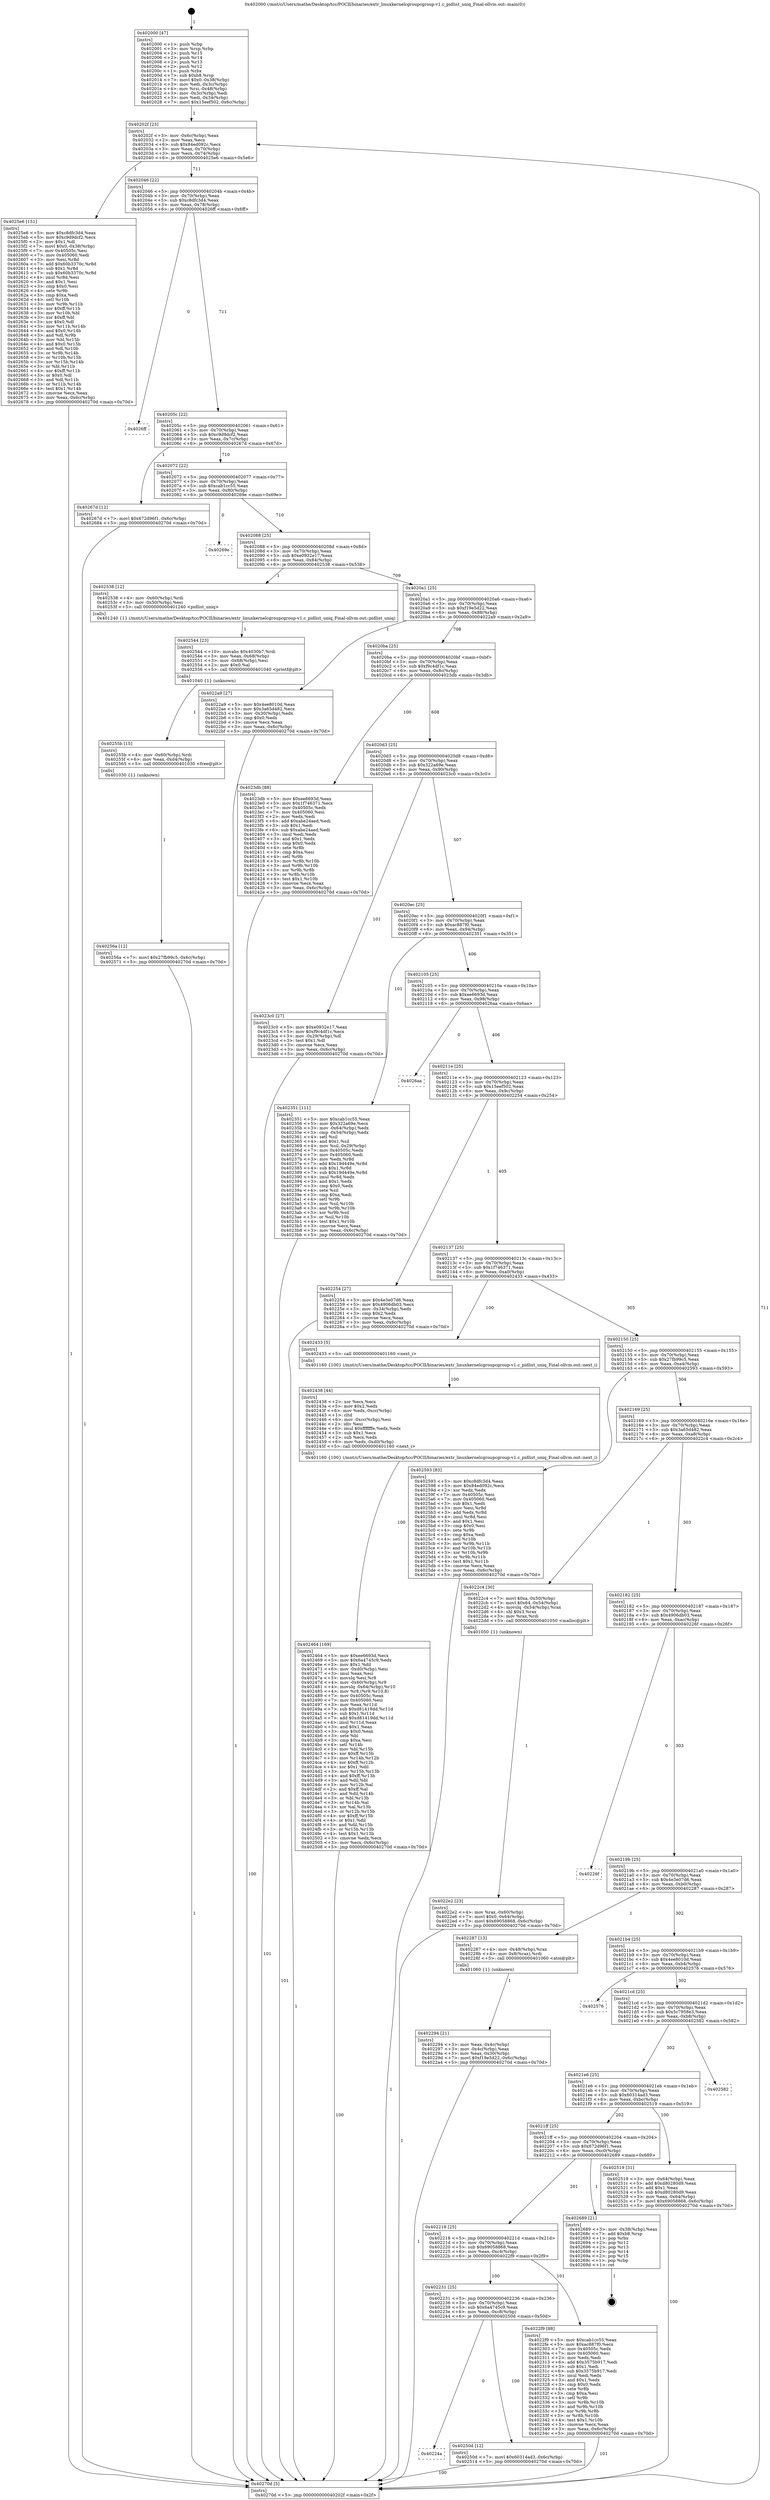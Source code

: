 digraph "0x402000" {
  label = "0x402000 (/mnt/c/Users/mathe/Desktop/tcc/POCII/binaries/extr_linuxkernelcgroupcgroup-v1.c_pidlist_uniq_Final-ollvm.out::main(0))"
  labelloc = "t"
  node[shape=record]

  Entry [label="",width=0.3,height=0.3,shape=circle,fillcolor=black,style=filled]
  "0x40202f" [label="{
     0x40202f [23]\l
     | [instrs]\l
     &nbsp;&nbsp;0x40202f \<+3\>: mov -0x6c(%rbp),%eax\l
     &nbsp;&nbsp;0x402032 \<+2\>: mov %eax,%ecx\l
     &nbsp;&nbsp;0x402034 \<+6\>: sub $0x84ed092c,%ecx\l
     &nbsp;&nbsp;0x40203a \<+3\>: mov %eax,-0x70(%rbp)\l
     &nbsp;&nbsp;0x40203d \<+3\>: mov %ecx,-0x74(%rbp)\l
     &nbsp;&nbsp;0x402040 \<+6\>: je 00000000004025e6 \<main+0x5e6\>\l
  }"]
  "0x4025e6" [label="{
     0x4025e6 [151]\l
     | [instrs]\l
     &nbsp;&nbsp;0x4025e6 \<+5\>: mov $0xc8dfc3d4,%eax\l
     &nbsp;&nbsp;0x4025eb \<+5\>: mov $0xc9d9dcf2,%ecx\l
     &nbsp;&nbsp;0x4025f0 \<+2\>: mov $0x1,%dl\l
     &nbsp;&nbsp;0x4025f2 \<+7\>: movl $0x0,-0x38(%rbp)\l
     &nbsp;&nbsp;0x4025f9 \<+7\>: mov 0x40505c,%esi\l
     &nbsp;&nbsp;0x402600 \<+7\>: mov 0x405060,%edi\l
     &nbsp;&nbsp;0x402607 \<+3\>: mov %esi,%r8d\l
     &nbsp;&nbsp;0x40260a \<+7\>: add $0x60b3370c,%r8d\l
     &nbsp;&nbsp;0x402611 \<+4\>: sub $0x1,%r8d\l
     &nbsp;&nbsp;0x402615 \<+7\>: sub $0x60b3370c,%r8d\l
     &nbsp;&nbsp;0x40261c \<+4\>: imul %r8d,%esi\l
     &nbsp;&nbsp;0x402620 \<+3\>: and $0x1,%esi\l
     &nbsp;&nbsp;0x402623 \<+3\>: cmp $0x0,%esi\l
     &nbsp;&nbsp;0x402626 \<+4\>: sete %r9b\l
     &nbsp;&nbsp;0x40262a \<+3\>: cmp $0xa,%edi\l
     &nbsp;&nbsp;0x40262d \<+4\>: setl %r10b\l
     &nbsp;&nbsp;0x402631 \<+3\>: mov %r9b,%r11b\l
     &nbsp;&nbsp;0x402634 \<+4\>: xor $0xff,%r11b\l
     &nbsp;&nbsp;0x402638 \<+3\>: mov %r10b,%bl\l
     &nbsp;&nbsp;0x40263b \<+3\>: xor $0xff,%bl\l
     &nbsp;&nbsp;0x40263e \<+3\>: xor $0x0,%dl\l
     &nbsp;&nbsp;0x402641 \<+3\>: mov %r11b,%r14b\l
     &nbsp;&nbsp;0x402644 \<+4\>: and $0x0,%r14b\l
     &nbsp;&nbsp;0x402648 \<+3\>: and %dl,%r9b\l
     &nbsp;&nbsp;0x40264b \<+3\>: mov %bl,%r15b\l
     &nbsp;&nbsp;0x40264e \<+4\>: and $0x0,%r15b\l
     &nbsp;&nbsp;0x402652 \<+3\>: and %dl,%r10b\l
     &nbsp;&nbsp;0x402655 \<+3\>: or %r9b,%r14b\l
     &nbsp;&nbsp;0x402658 \<+3\>: or %r10b,%r15b\l
     &nbsp;&nbsp;0x40265b \<+3\>: xor %r15b,%r14b\l
     &nbsp;&nbsp;0x40265e \<+3\>: or %bl,%r11b\l
     &nbsp;&nbsp;0x402661 \<+4\>: xor $0xff,%r11b\l
     &nbsp;&nbsp;0x402665 \<+3\>: or $0x0,%dl\l
     &nbsp;&nbsp;0x402668 \<+3\>: and %dl,%r11b\l
     &nbsp;&nbsp;0x40266b \<+3\>: or %r11b,%r14b\l
     &nbsp;&nbsp;0x40266e \<+4\>: test $0x1,%r14b\l
     &nbsp;&nbsp;0x402672 \<+3\>: cmovne %ecx,%eax\l
     &nbsp;&nbsp;0x402675 \<+3\>: mov %eax,-0x6c(%rbp)\l
     &nbsp;&nbsp;0x402678 \<+5\>: jmp 000000000040270d \<main+0x70d\>\l
  }"]
  "0x402046" [label="{
     0x402046 [22]\l
     | [instrs]\l
     &nbsp;&nbsp;0x402046 \<+5\>: jmp 000000000040204b \<main+0x4b\>\l
     &nbsp;&nbsp;0x40204b \<+3\>: mov -0x70(%rbp),%eax\l
     &nbsp;&nbsp;0x40204e \<+5\>: sub $0xc8dfc3d4,%eax\l
     &nbsp;&nbsp;0x402053 \<+3\>: mov %eax,-0x78(%rbp)\l
     &nbsp;&nbsp;0x402056 \<+6\>: je 00000000004026ff \<main+0x6ff\>\l
  }"]
  Exit [label="",width=0.3,height=0.3,shape=circle,fillcolor=black,style=filled,peripheries=2]
  "0x4026ff" [label="{
     0x4026ff\l
  }", style=dashed]
  "0x40205c" [label="{
     0x40205c [22]\l
     | [instrs]\l
     &nbsp;&nbsp;0x40205c \<+5\>: jmp 0000000000402061 \<main+0x61\>\l
     &nbsp;&nbsp;0x402061 \<+3\>: mov -0x70(%rbp),%eax\l
     &nbsp;&nbsp;0x402064 \<+5\>: sub $0xc9d9dcf2,%eax\l
     &nbsp;&nbsp;0x402069 \<+3\>: mov %eax,-0x7c(%rbp)\l
     &nbsp;&nbsp;0x40206c \<+6\>: je 000000000040267d \<main+0x67d\>\l
  }"]
  "0x40256a" [label="{
     0x40256a [12]\l
     | [instrs]\l
     &nbsp;&nbsp;0x40256a \<+7\>: movl $0x27fb99c5,-0x6c(%rbp)\l
     &nbsp;&nbsp;0x402571 \<+5\>: jmp 000000000040270d \<main+0x70d\>\l
  }"]
  "0x40267d" [label="{
     0x40267d [12]\l
     | [instrs]\l
     &nbsp;&nbsp;0x40267d \<+7\>: movl $0x672d96f1,-0x6c(%rbp)\l
     &nbsp;&nbsp;0x402684 \<+5\>: jmp 000000000040270d \<main+0x70d\>\l
  }"]
  "0x402072" [label="{
     0x402072 [22]\l
     | [instrs]\l
     &nbsp;&nbsp;0x402072 \<+5\>: jmp 0000000000402077 \<main+0x77\>\l
     &nbsp;&nbsp;0x402077 \<+3\>: mov -0x70(%rbp),%eax\l
     &nbsp;&nbsp;0x40207a \<+5\>: sub $0xcab1cc55,%eax\l
     &nbsp;&nbsp;0x40207f \<+3\>: mov %eax,-0x80(%rbp)\l
     &nbsp;&nbsp;0x402082 \<+6\>: je 000000000040269e \<main+0x69e\>\l
  }"]
  "0x40255b" [label="{
     0x40255b [15]\l
     | [instrs]\l
     &nbsp;&nbsp;0x40255b \<+4\>: mov -0x60(%rbp),%rdi\l
     &nbsp;&nbsp;0x40255f \<+6\>: mov %eax,-0xd4(%rbp)\l
     &nbsp;&nbsp;0x402565 \<+5\>: call 0000000000401030 \<free@plt\>\l
     | [calls]\l
     &nbsp;&nbsp;0x401030 \{1\} (unknown)\l
  }"]
  "0x40269e" [label="{
     0x40269e\l
  }", style=dashed]
  "0x402088" [label="{
     0x402088 [25]\l
     | [instrs]\l
     &nbsp;&nbsp;0x402088 \<+5\>: jmp 000000000040208d \<main+0x8d\>\l
     &nbsp;&nbsp;0x40208d \<+3\>: mov -0x70(%rbp),%eax\l
     &nbsp;&nbsp;0x402090 \<+5\>: sub $0xe0932e17,%eax\l
     &nbsp;&nbsp;0x402095 \<+6\>: mov %eax,-0x84(%rbp)\l
     &nbsp;&nbsp;0x40209b \<+6\>: je 0000000000402538 \<main+0x538\>\l
  }"]
  "0x402544" [label="{
     0x402544 [23]\l
     | [instrs]\l
     &nbsp;&nbsp;0x402544 \<+10\>: movabs $0x4030b7,%rdi\l
     &nbsp;&nbsp;0x40254e \<+3\>: mov %eax,-0x68(%rbp)\l
     &nbsp;&nbsp;0x402551 \<+3\>: mov -0x68(%rbp),%esi\l
     &nbsp;&nbsp;0x402554 \<+2\>: mov $0x0,%al\l
     &nbsp;&nbsp;0x402556 \<+5\>: call 0000000000401040 \<printf@plt\>\l
     | [calls]\l
     &nbsp;&nbsp;0x401040 \{1\} (unknown)\l
  }"]
  "0x402538" [label="{
     0x402538 [12]\l
     | [instrs]\l
     &nbsp;&nbsp;0x402538 \<+4\>: mov -0x60(%rbp),%rdi\l
     &nbsp;&nbsp;0x40253c \<+3\>: mov -0x50(%rbp),%esi\l
     &nbsp;&nbsp;0x40253f \<+5\>: call 0000000000401240 \<pidlist_uniq\>\l
     | [calls]\l
     &nbsp;&nbsp;0x401240 \{1\} (/mnt/c/Users/mathe/Desktop/tcc/POCII/binaries/extr_linuxkernelcgroupcgroup-v1.c_pidlist_uniq_Final-ollvm.out::pidlist_uniq)\l
  }"]
  "0x4020a1" [label="{
     0x4020a1 [25]\l
     | [instrs]\l
     &nbsp;&nbsp;0x4020a1 \<+5\>: jmp 00000000004020a6 \<main+0xa6\>\l
     &nbsp;&nbsp;0x4020a6 \<+3\>: mov -0x70(%rbp),%eax\l
     &nbsp;&nbsp;0x4020a9 \<+5\>: sub $0xf19e5d22,%eax\l
     &nbsp;&nbsp;0x4020ae \<+6\>: mov %eax,-0x88(%rbp)\l
     &nbsp;&nbsp;0x4020b4 \<+6\>: je 00000000004022a9 \<main+0x2a9\>\l
  }"]
  "0x40224a" [label="{
     0x40224a\l
  }", style=dashed]
  "0x4022a9" [label="{
     0x4022a9 [27]\l
     | [instrs]\l
     &nbsp;&nbsp;0x4022a9 \<+5\>: mov $0x4ee8010d,%eax\l
     &nbsp;&nbsp;0x4022ae \<+5\>: mov $0x3a65d482,%ecx\l
     &nbsp;&nbsp;0x4022b3 \<+3\>: mov -0x30(%rbp),%edx\l
     &nbsp;&nbsp;0x4022b6 \<+3\>: cmp $0x0,%edx\l
     &nbsp;&nbsp;0x4022b9 \<+3\>: cmove %ecx,%eax\l
     &nbsp;&nbsp;0x4022bc \<+3\>: mov %eax,-0x6c(%rbp)\l
     &nbsp;&nbsp;0x4022bf \<+5\>: jmp 000000000040270d \<main+0x70d\>\l
  }"]
  "0x4020ba" [label="{
     0x4020ba [25]\l
     | [instrs]\l
     &nbsp;&nbsp;0x4020ba \<+5\>: jmp 00000000004020bf \<main+0xbf\>\l
     &nbsp;&nbsp;0x4020bf \<+3\>: mov -0x70(%rbp),%eax\l
     &nbsp;&nbsp;0x4020c2 \<+5\>: sub $0xf9c4df1c,%eax\l
     &nbsp;&nbsp;0x4020c7 \<+6\>: mov %eax,-0x8c(%rbp)\l
     &nbsp;&nbsp;0x4020cd \<+6\>: je 00000000004023db \<main+0x3db\>\l
  }"]
  "0x40250d" [label="{
     0x40250d [12]\l
     | [instrs]\l
     &nbsp;&nbsp;0x40250d \<+7\>: movl $0x60314ad3,-0x6c(%rbp)\l
     &nbsp;&nbsp;0x402514 \<+5\>: jmp 000000000040270d \<main+0x70d\>\l
  }"]
  "0x4023db" [label="{
     0x4023db [88]\l
     | [instrs]\l
     &nbsp;&nbsp;0x4023db \<+5\>: mov $0xee6693d,%eax\l
     &nbsp;&nbsp;0x4023e0 \<+5\>: mov $0x1f746371,%ecx\l
     &nbsp;&nbsp;0x4023e5 \<+7\>: mov 0x40505c,%edx\l
     &nbsp;&nbsp;0x4023ec \<+7\>: mov 0x405060,%esi\l
     &nbsp;&nbsp;0x4023f3 \<+2\>: mov %edx,%edi\l
     &nbsp;&nbsp;0x4023f5 \<+6\>: add $0xabe24aed,%edi\l
     &nbsp;&nbsp;0x4023fb \<+3\>: sub $0x1,%edi\l
     &nbsp;&nbsp;0x4023fe \<+6\>: sub $0xabe24aed,%edi\l
     &nbsp;&nbsp;0x402404 \<+3\>: imul %edi,%edx\l
     &nbsp;&nbsp;0x402407 \<+3\>: and $0x1,%edx\l
     &nbsp;&nbsp;0x40240a \<+3\>: cmp $0x0,%edx\l
     &nbsp;&nbsp;0x40240d \<+4\>: sete %r8b\l
     &nbsp;&nbsp;0x402411 \<+3\>: cmp $0xa,%esi\l
     &nbsp;&nbsp;0x402414 \<+4\>: setl %r9b\l
     &nbsp;&nbsp;0x402418 \<+3\>: mov %r8b,%r10b\l
     &nbsp;&nbsp;0x40241b \<+3\>: and %r9b,%r10b\l
     &nbsp;&nbsp;0x40241e \<+3\>: xor %r9b,%r8b\l
     &nbsp;&nbsp;0x402421 \<+3\>: or %r8b,%r10b\l
     &nbsp;&nbsp;0x402424 \<+4\>: test $0x1,%r10b\l
     &nbsp;&nbsp;0x402428 \<+3\>: cmovne %ecx,%eax\l
     &nbsp;&nbsp;0x40242b \<+3\>: mov %eax,-0x6c(%rbp)\l
     &nbsp;&nbsp;0x40242e \<+5\>: jmp 000000000040270d \<main+0x70d\>\l
  }"]
  "0x4020d3" [label="{
     0x4020d3 [25]\l
     | [instrs]\l
     &nbsp;&nbsp;0x4020d3 \<+5\>: jmp 00000000004020d8 \<main+0xd8\>\l
     &nbsp;&nbsp;0x4020d8 \<+3\>: mov -0x70(%rbp),%eax\l
     &nbsp;&nbsp;0x4020db \<+5\>: sub $0x322a69e,%eax\l
     &nbsp;&nbsp;0x4020e0 \<+6\>: mov %eax,-0x90(%rbp)\l
     &nbsp;&nbsp;0x4020e6 \<+6\>: je 00000000004023c0 \<main+0x3c0\>\l
  }"]
  "0x402464" [label="{
     0x402464 [169]\l
     | [instrs]\l
     &nbsp;&nbsp;0x402464 \<+5\>: mov $0xee6693d,%ecx\l
     &nbsp;&nbsp;0x402469 \<+5\>: mov $0x6a4745c9,%edx\l
     &nbsp;&nbsp;0x40246e \<+3\>: mov $0x1,%dil\l
     &nbsp;&nbsp;0x402471 \<+6\>: mov -0xd0(%rbp),%esi\l
     &nbsp;&nbsp;0x402477 \<+3\>: imul %eax,%esi\l
     &nbsp;&nbsp;0x40247a \<+3\>: movslq %esi,%r8\l
     &nbsp;&nbsp;0x40247d \<+4\>: mov -0x60(%rbp),%r9\l
     &nbsp;&nbsp;0x402481 \<+4\>: movslq -0x64(%rbp),%r10\l
     &nbsp;&nbsp;0x402485 \<+4\>: mov %r8,(%r9,%r10,8)\l
     &nbsp;&nbsp;0x402489 \<+7\>: mov 0x40505c,%eax\l
     &nbsp;&nbsp;0x402490 \<+7\>: mov 0x405060,%esi\l
     &nbsp;&nbsp;0x402497 \<+3\>: mov %eax,%r11d\l
     &nbsp;&nbsp;0x40249a \<+7\>: sub $0xd81419dd,%r11d\l
     &nbsp;&nbsp;0x4024a1 \<+4\>: sub $0x1,%r11d\l
     &nbsp;&nbsp;0x4024a5 \<+7\>: add $0xd81419dd,%r11d\l
     &nbsp;&nbsp;0x4024ac \<+4\>: imul %r11d,%eax\l
     &nbsp;&nbsp;0x4024b0 \<+3\>: and $0x1,%eax\l
     &nbsp;&nbsp;0x4024b3 \<+3\>: cmp $0x0,%eax\l
     &nbsp;&nbsp;0x4024b6 \<+3\>: sete %bl\l
     &nbsp;&nbsp;0x4024b9 \<+3\>: cmp $0xa,%esi\l
     &nbsp;&nbsp;0x4024bc \<+4\>: setl %r14b\l
     &nbsp;&nbsp;0x4024c0 \<+3\>: mov %bl,%r15b\l
     &nbsp;&nbsp;0x4024c3 \<+4\>: xor $0xff,%r15b\l
     &nbsp;&nbsp;0x4024c7 \<+3\>: mov %r14b,%r12b\l
     &nbsp;&nbsp;0x4024ca \<+4\>: xor $0xff,%r12b\l
     &nbsp;&nbsp;0x4024ce \<+4\>: xor $0x1,%dil\l
     &nbsp;&nbsp;0x4024d2 \<+3\>: mov %r15b,%r13b\l
     &nbsp;&nbsp;0x4024d5 \<+4\>: and $0xff,%r13b\l
     &nbsp;&nbsp;0x4024d9 \<+3\>: and %dil,%bl\l
     &nbsp;&nbsp;0x4024dc \<+3\>: mov %r12b,%al\l
     &nbsp;&nbsp;0x4024df \<+2\>: and $0xff,%al\l
     &nbsp;&nbsp;0x4024e1 \<+3\>: and %dil,%r14b\l
     &nbsp;&nbsp;0x4024e4 \<+3\>: or %bl,%r13b\l
     &nbsp;&nbsp;0x4024e7 \<+3\>: or %r14b,%al\l
     &nbsp;&nbsp;0x4024ea \<+3\>: xor %al,%r13b\l
     &nbsp;&nbsp;0x4024ed \<+3\>: or %r12b,%r15b\l
     &nbsp;&nbsp;0x4024f0 \<+4\>: xor $0xff,%r15b\l
     &nbsp;&nbsp;0x4024f4 \<+4\>: or $0x1,%dil\l
     &nbsp;&nbsp;0x4024f8 \<+3\>: and %dil,%r15b\l
     &nbsp;&nbsp;0x4024fb \<+3\>: or %r15b,%r13b\l
     &nbsp;&nbsp;0x4024fe \<+4\>: test $0x1,%r13b\l
     &nbsp;&nbsp;0x402502 \<+3\>: cmovne %edx,%ecx\l
     &nbsp;&nbsp;0x402505 \<+3\>: mov %ecx,-0x6c(%rbp)\l
     &nbsp;&nbsp;0x402508 \<+5\>: jmp 000000000040270d \<main+0x70d\>\l
  }"]
  "0x4023c0" [label="{
     0x4023c0 [27]\l
     | [instrs]\l
     &nbsp;&nbsp;0x4023c0 \<+5\>: mov $0xe0932e17,%eax\l
     &nbsp;&nbsp;0x4023c5 \<+5\>: mov $0xf9c4df1c,%ecx\l
     &nbsp;&nbsp;0x4023ca \<+3\>: mov -0x29(%rbp),%dl\l
     &nbsp;&nbsp;0x4023cd \<+3\>: test $0x1,%dl\l
     &nbsp;&nbsp;0x4023d0 \<+3\>: cmovne %ecx,%eax\l
     &nbsp;&nbsp;0x4023d3 \<+3\>: mov %eax,-0x6c(%rbp)\l
     &nbsp;&nbsp;0x4023d6 \<+5\>: jmp 000000000040270d \<main+0x70d\>\l
  }"]
  "0x4020ec" [label="{
     0x4020ec [25]\l
     | [instrs]\l
     &nbsp;&nbsp;0x4020ec \<+5\>: jmp 00000000004020f1 \<main+0xf1\>\l
     &nbsp;&nbsp;0x4020f1 \<+3\>: mov -0x70(%rbp),%eax\l
     &nbsp;&nbsp;0x4020f4 \<+5\>: sub $0xac887f0,%eax\l
     &nbsp;&nbsp;0x4020f9 \<+6\>: mov %eax,-0x94(%rbp)\l
     &nbsp;&nbsp;0x4020ff \<+6\>: je 0000000000402351 \<main+0x351\>\l
  }"]
  "0x402438" [label="{
     0x402438 [44]\l
     | [instrs]\l
     &nbsp;&nbsp;0x402438 \<+2\>: xor %ecx,%ecx\l
     &nbsp;&nbsp;0x40243a \<+5\>: mov $0x2,%edx\l
     &nbsp;&nbsp;0x40243f \<+6\>: mov %edx,-0xcc(%rbp)\l
     &nbsp;&nbsp;0x402445 \<+1\>: cltd\l
     &nbsp;&nbsp;0x402446 \<+6\>: mov -0xcc(%rbp),%esi\l
     &nbsp;&nbsp;0x40244c \<+2\>: idiv %esi\l
     &nbsp;&nbsp;0x40244e \<+6\>: imul $0xfffffffe,%edx,%edx\l
     &nbsp;&nbsp;0x402454 \<+3\>: sub $0x1,%ecx\l
     &nbsp;&nbsp;0x402457 \<+2\>: sub %ecx,%edx\l
     &nbsp;&nbsp;0x402459 \<+6\>: mov %edx,-0xd0(%rbp)\l
     &nbsp;&nbsp;0x40245f \<+5\>: call 0000000000401160 \<next_i\>\l
     | [calls]\l
     &nbsp;&nbsp;0x401160 \{100\} (/mnt/c/Users/mathe/Desktop/tcc/POCII/binaries/extr_linuxkernelcgroupcgroup-v1.c_pidlist_uniq_Final-ollvm.out::next_i)\l
  }"]
  "0x402351" [label="{
     0x402351 [111]\l
     | [instrs]\l
     &nbsp;&nbsp;0x402351 \<+5\>: mov $0xcab1cc55,%eax\l
     &nbsp;&nbsp;0x402356 \<+5\>: mov $0x322a69e,%ecx\l
     &nbsp;&nbsp;0x40235b \<+3\>: mov -0x64(%rbp),%edx\l
     &nbsp;&nbsp;0x40235e \<+3\>: cmp -0x54(%rbp),%edx\l
     &nbsp;&nbsp;0x402361 \<+4\>: setl %sil\l
     &nbsp;&nbsp;0x402365 \<+4\>: and $0x1,%sil\l
     &nbsp;&nbsp;0x402369 \<+4\>: mov %sil,-0x29(%rbp)\l
     &nbsp;&nbsp;0x40236d \<+7\>: mov 0x40505c,%edx\l
     &nbsp;&nbsp;0x402374 \<+7\>: mov 0x405060,%edi\l
     &nbsp;&nbsp;0x40237b \<+3\>: mov %edx,%r8d\l
     &nbsp;&nbsp;0x40237e \<+7\>: add $0x19d449e,%r8d\l
     &nbsp;&nbsp;0x402385 \<+4\>: sub $0x1,%r8d\l
     &nbsp;&nbsp;0x402389 \<+7\>: sub $0x19d449e,%r8d\l
     &nbsp;&nbsp;0x402390 \<+4\>: imul %r8d,%edx\l
     &nbsp;&nbsp;0x402394 \<+3\>: and $0x1,%edx\l
     &nbsp;&nbsp;0x402397 \<+3\>: cmp $0x0,%edx\l
     &nbsp;&nbsp;0x40239a \<+4\>: sete %sil\l
     &nbsp;&nbsp;0x40239e \<+3\>: cmp $0xa,%edi\l
     &nbsp;&nbsp;0x4023a1 \<+4\>: setl %r9b\l
     &nbsp;&nbsp;0x4023a5 \<+3\>: mov %sil,%r10b\l
     &nbsp;&nbsp;0x4023a8 \<+3\>: and %r9b,%r10b\l
     &nbsp;&nbsp;0x4023ab \<+3\>: xor %r9b,%sil\l
     &nbsp;&nbsp;0x4023ae \<+3\>: or %sil,%r10b\l
     &nbsp;&nbsp;0x4023b1 \<+4\>: test $0x1,%r10b\l
     &nbsp;&nbsp;0x4023b5 \<+3\>: cmovne %ecx,%eax\l
     &nbsp;&nbsp;0x4023b8 \<+3\>: mov %eax,-0x6c(%rbp)\l
     &nbsp;&nbsp;0x4023bb \<+5\>: jmp 000000000040270d \<main+0x70d\>\l
  }"]
  "0x402105" [label="{
     0x402105 [25]\l
     | [instrs]\l
     &nbsp;&nbsp;0x402105 \<+5\>: jmp 000000000040210a \<main+0x10a\>\l
     &nbsp;&nbsp;0x40210a \<+3\>: mov -0x70(%rbp),%eax\l
     &nbsp;&nbsp;0x40210d \<+5\>: sub $0xee6693d,%eax\l
     &nbsp;&nbsp;0x402112 \<+6\>: mov %eax,-0x98(%rbp)\l
     &nbsp;&nbsp;0x402118 \<+6\>: je 00000000004026aa \<main+0x6aa\>\l
  }"]
  "0x402231" [label="{
     0x402231 [25]\l
     | [instrs]\l
     &nbsp;&nbsp;0x402231 \<+5\>: jmp 0000000000402236 \<main+0x236\>\l
     &nbsp;&nbsp;0x402236 \<+3\>: mov -0x70(%rbp),%eax\l
     &nbsp;&nbsp;0x402239 \<+5\>: sub $0x6a4745c9,%eax\l
     &nbsp;&nbsp;0x40223e \<+6\>: mov %eax,-0xc8(%rbp)\l
     &nbsp;&nbsp;0x402244 \<+6\>: je 000000000040250d \<main+0x50d\>\l
  }"]
  "0x4026aa" [label="{
     0x4026aa\l
  }", style=dashed]
  "0x40211e" [label="{
     0x40211e [25]\l
     | [instrs]\l
     &nbsp;&nbsp;0x40211e \<+5\>: jmp 0000000000402123 \<main+0x123\>\l
     &nbsp;&nbsp;0x402123 \<+3\>: mov -0x70(%rbp),%eax\l
     &nbsp;&nbsp;0x402126 \<+5\>: sub $0x15eef502,%eax\l
     &nbsp;&nbsp;0x40212b \<+6\>: mov %eax,-0x9c(%rbp)\l
     &nbsp;&nbsp;0x402131 \<+6\>: je 0000000000402254 \<main+0x254\>\l
  }"]
  "0x4022f9" [label="{
     0x4022f9 [88]\l
     | [instrs]\l
     &nbsp;&nbsp;0x4022f9 \<+5\>: mov $0xcab1cc55,%eax\l
     &nbsp;&nbsp;0x4022fe \<+5\>: mov $0xac887f0,%ecx\l
     &nbsp;&nbsp;0x402303 \<+7\>: mov 0x40505c,%edx\l
     &nbsp;&nbsp;0x40230a \<+7\>: mov 0x405060,%esi\l
     &nbsp;&nbsp;0x402311 \<+2\>: mov %edx,%edi\l
     &nbsp;&nbsp;0x402313 \<+6\>: add $0x3575b917,%edi\l
     &nbsp;&nbsp;0x402319 \<+3\>: sub $0x1,%edi\l
     &nbsp;&nbsp;0x40231c \<+6\>: sub $0x3575b917,%edi\l
     &nbsp;&nbsp;0x402322 \<+3\>: imul %edi,%edx\l
     &nbsp;&nbsp;0x402325 \<+3\>: and $0x1,%edx\l
     &nbsp;&nbsp;0x402328 \<+3\>: cmp $0x0,%edx\l
     &nbsp;&nbsp;0x40232b \<+4\>: sete %r8b\l
     &nbsp;&nbsp;0x40232f \<+3\>: cmp $0xa,%esi\l
     &nbsp;&nbsp;0x402332 \<+4\>: setl %r9b\l
     &nbsp;&nbsp;0x402336 \<+3\>: mov %r8b,%r10b\l
     &nbsp;&nbsp;0x402339 \<+3\>: and %r9b,%r10b\l
     &nbsp;&nbsp;0x40233c \<+3\>: xor %r9b,%r8b\l
     &nbsp;&nbsp;0x40233f \<+3\>: or %r8b,%r10b\l
     &nbsp;&nbsp;0x402342 \<+4\>: test $0x1,%r10b\l
     &nbsp;&nbsp;0x402346 \<+3\>: cmovne %ecx,%eax\l
     &nbsp;&nbsp;0x402349 \<+3\>: mov %eax,-0x6c(%rbp)\l
     &nbsp;&nbsp;0x40234c \<+5\>: jmp 000000000040270d \<main+0x70d\>\l
  }"]
  "0x402254" [label="{
     0x402254 [27]\l
     | [instrs]\l
     &nbsp;&nbsp;0x402254 \<+5\>: mov $0x4e3e07d6,%eax\l
     &nbsp;&nbsp;0x402259 \<+5\>: mov $0x4906db03,%ecx\l
     &nbsp;&nbsp;0x40225e \<+3\>: mov -0x34(%rbp),%edx\l
     &nbsp;&nbsp;0x402261 \<+3\>: cmp $0x2,%edx\l
     &nbsp;&nbsp;0x402264 \<+3\>: cmovne %ecx,%eax\l
     &nbsp;&nbsp;0x402267 \<+3\>: mov %eax,-0x6c(%rbp)\l
     &nbsp;&nbsp;0x40226a \<+5\>: jmp 000000000040270d \<main+0x70d\>\l
  }"]
  "0x402137" [label="{
     0x402137 [25]\l
     | [instrs]\l
     &nbsp;&nbsp;0x402137 \<+5\>: jmp 000000000040213c \<main+0x13c\>\l
     &nbsp;&nbsp;0x40213c \<+3\>: mov -0x70(%rbp),%eax\l
     &nbsp;&nbsp;0x40213f \<+5\>: sub $0x1f746371,%eax\l
     &nbsp;&nbsp;0x402144 \<+6\>: mov %eax,-0xa0(%rbp)\l
     &nbsp;&nbsp;0x40214a \<+6\>: je 0000000000402433 \<main+0x433\>\l
  }"]
  "0x40270d" [label="{
     0x40270d [5]\l
     | [instrs]\l
     &nbsp;&nbsp;0x40270d \<+5\>: jmp 000000000040202f \<main+0x2f\>\l
  }"]
  "0x402000" [label="{
     0x402000 [47]\l
     | [instrs]\l
     &nbsp;&nbsp;0x402000 \<+1\>: push %rbp\l
     &nbsp;&nbsp;0x402001 \<+3\>: mov %rsp,%rbp\l
     &nbsp;&nbsp;0x402004 \<+2\>: push %r15\l
     &nbsp;&nbsp;0x402006 \<+2\>: push %r14\l
     &nbsp;&nbsp;0x402008 \<+2\>: push %r13\l
     &nbsp;&nbsp;0x40200a \<+2\>: push %r12\l
     &nbsp;&nbsp;0x40200c \<+1\>: push %rbx\l
     &nbsp;&nbsp;0x40200d \<+7\>: sub $0xb8,%rsp\l
     &nbsp;&nbsp;0x402014 \<+7\>: movl $0x0,-0x38(%rbp)\l
     &nbsp;&nbsp;0x40201b \<+3\>: mov %edi,-0x3c(%rbp)\l
     &nbsp;&nbsp;0x40201e \<+4\>: mov %rsi,-0x48(%rbp)\l
     &nbsp;&nbsp;0x402022 \<+3\>: mov -0x3c(%rbp),%edi\l
     &nbsp;&nbsp;0x402025 \<+3\>: mov %edi,-0x34(%rbp)\l
     &nbsp;&nbsp;0x402028 \<+7\>: movl $0x15eef502,-0x6c(%rbp)\l
  }"]
  "0x402218" [label="{
     0x402218 [25]\l
     | [instrs]\l
     &nbsp;&nbsp;0x402218 \<+5\>: jmp 000000000040221d \<main+0x21d\>\l
     &nbsp;&nbsp;0x40221d \<+3\>: mov -0x70(%rbp),%eax\l
     &nbsp;&nbsp;0x402220 \<+5\>: sub $0x69058868,%eax\l
     &nbsp;&nbsp;0x402225 \<+6\>: mov %eax,-0xc4(%rbp)\l
     &nbsp;&nbsp;0x40222b \<+6\>: je 00000000004022f9 \<main+0x2f9\>\l
  }"]
  "0x402433" [label="{
     0x402433 [5]\l
     | [instrs]\l
     &nbsp;&nbsp;0x402433 \<+5\>: call 0000000000401160 \<next_i\>\l
     | [calls]\l
     &nbsp;&nbsp;0x401160 \{100\} (/mnt/c/Users/mathe/Desktop/tcc/POCII/binaries/extr_linuxkernelcgroupcgroup-v1.c_pidlist_uniq_Final-ollvm.out::next_i)\l
  }"]
  "0x402150" [label="{
     0x402150 [25]\l
     | [instrs]\l
     &nbsp;&nbsp;0x402150 \<+5\>: jmp 0000000000402155 \<main+0x155\>\l
     &nbsp;&nbsp;0x402155 \<+3\>: mov -0x70(%rbp),%eax\l
     &nbsp;&nbsp;0x402158 \<+5\>: sub $0x27fb99c5,%eax\l
     &nbsp;&nbsp;0x40215d \<+6\>: mov %eax,-0xa4(%rbp)\l
     &nbsp;&nbsp;0x402163 \<+6\>: je 0000000000402593 \<main+0x593\>\l
  }"]
  "0x402689" [label="{
     0x402689 [21]\l
     | [instrs]\l
     &nbsp;&nbsp;0x402689 \<+3\>: mov -0x38(%rbp),%eax\l
     &nbsp;&nbsp;0x40268c \<+7\>: add $0xb8,%rsp\l
     &nbsp;&nbsp;0x402693 \<+1\>: pop %rbx\l
     &nbsp;&nbsp;0x402694 \<+2\>: pop %r12\l
     &nbsp;&nbsp;0x402696 \<+2\>: pop %r13\l
     &nbsp;&nbsp;0x402698 \<+2\>: pop %r14\l
     &nbsp;&nbsp;0x40269a \<+2\>: pop %r15\l
     &nbsp;&nbsp;0x40269c \<+1\>: pop %rbp\l
     &nbsp;&nbsp;0x40269d \<+1\>: ret\l
  }"]
  "0x402593" [label="{
     0x402593 [83]\l
     | [instrs]\l
     &nbsp;&nbsp;0x402593 \<+5\>: mov $0xc8dfc3d4,%eax\l
     &nbsp;&nbsp;0x402598 \<+5\>: mov $0x84ed092c,%ecx\l
     &nbsp;&nbsp;0x40259d \<+2\>: xor %edx,%edx\l
     &nbsp;&nbsp;0x40259f \<+7\>: mov 0x40505c,%esi\l
     &nbsp;&nbsp;0x4025a6 \<+7\>: mov 0x405060,%edi\l
     &nbsp;&nbsp;0x4025ad \<+3\>: sub $0x1,%edx\l
     &nbsp;&nbsp;0x4025b0 \<+3\>: mov %esi,%r8d\l
     &nbsp;&nbsp;0x4025b3 \<+3\>: add %edx,%r8d\l
     &nbsp;&nbsp;0x4025b6 \<+4\>: imul %r8d,%esi\l
     &nbsp;&nbsp;0x4025ba \<+3\>: and $0x1,%esi\l
     &nbsp;&nbsp;0x4025bd \<+3\>: cmp $0x0,%esi\l
     &nbsp;&nbsp;0x4025c0 \<+4\>: sete %r9b\l
     &nbsp;&nbsp;0x4025c4 \<+3\>: cmp $0xa,%edi\l
     &nbsp;&nbsp;0x4025c7 \<+4\>: setl %r10b\l
     &nbsp;&nbsp;0x4025cb \<+3\>: mov %r9b,%r11b\l
     &nbsp;&nbsp;0x4025ce \<+3\>: and %r10b,%r11b\l
     &nbsp;&nbsp;0x4025d1 \<+3\>: xor %r10b,%r9b\l
     &nbsp;&nbsp;0x4025d4 \<+3\>: or %r9b,%r11b\l
     &nbsp;&nbsp;0x4025d7 \<+4\>: test $0x1,%r11b\l
     &nbsp;&nbsp;0x4025db \<+3\>: cmovne %ecx,%eax\l
     &nbsp;&nbsp;0x4025de \<+3\>: mov %eax,-0x6c(%rbp)\l
     &nbsp;&nbsp;0x4025e1 \<+5\>: jmp 000000000040270d \<main+0x70d\>\l
  }"]
  "0x402169" [label="{
     0x402169 [25]\l
     | [instrs]\l
     &nbsp;&nbsp;0x402169 \<+5\>: jmp 000000000040216e \<main+0x16e\>\l
     &nbsp;&nbsp;0x40216e \<+3\>: mov -0x70(%rbp),%eax\l
     &nbsp;&nbsp;0x402171 \<+5\>: sub $0x3a65d482,%eax\l
     &nbsp;&nbsp;0x402176 \<+6\>: mov %eax,-0xa8(%rbp)\l
     &nbsp;&nbsp;0x40217c \<+6\>: je 00000000004022c4 \<main+0x2c4\>\l
  }"]
  "0x4021ff" [label="{
     0x4021ff [25]\l
     | [instrs]\l
     &nbsp;&nbsp;0x4021ff \<+5\>: jmp 0000000000402204 \<main+0x204\>\l
     &nbsp;&nbsp;0x402204 \<+3\>: mov -0x70(%rbp),%eax\l
     &nbsp;&nbsp;0x402207 \<+5\>: sub $0x672d96f1,%eax\l
     &nbsp;&nbsp;0x40220c \<+6\>: mov %eax,-0xc0(%rbp)\l
     &nbsp;&nbsp;0x402212 \<+6\>: je 0000000000402689 \<main+0x689\>\l
  }"]
  "0x4022c4" [label="{
     0x4022c4 [30]\l
     | [instrs]\l
     &nbsp;&nbsp;0x4022c4 \<+7\>: movl $0xa,-0x50(%rbp)\l
     &nbsp;&nbsp;0x4022cb \<+7\>: movl $0x64,-0x54(%rbp)\l
     &nbsp;&nbsp;0x4022d2 \<+4\>: movslq -0x54(%rbp),%rax\l
     &nbsp;&nbsp;0x4022d6 \<+4\>: shl $0x3,%rax\l
     &nbsp;&nbsp;0x4022da \<+3\>: mov %rax,%rdi\l
     &nbsp;&nbsp;0x4022dd \<+5\>: call 0000000000401050 \<malloc@plt\>\l
     | [calls]\l
     &nbsp;&nbsp;0x401050 \{1\} (unknown)\l
  }"]
  "0x402182" [label="{
     0x402182 [25]\l
     | [instrs]\l
     &nbsp;&nbsp;0x402182 \<+5\>: jmp 0000000000402187 \<main+0x187\>\l
     &nbsp;&nbsp;0x402187 \<+3\>: mov -0x70(%rbp),%eax\l
     &nbsp;&nbsp;0x40218a \<+5\>: sub $0x4906db03,%eax\l
     &nbsp;&nbsp;0x40218f \<+6\>: mov %eax,-0xac(%rbp)\l
     &nbsp;&nbsp;0x402195 \<+6\>: je 000000000040226f \<main+0x26f\>\l
  }"]
  "0x402519" [label="{
     0x402519 [31]\l
     | [instrs]\l
     &nbsp;&nbsp;0x402519 \<+3\>: mov -0x64(%rbp),%eax\l
     &nbsp;&nbsp;0x40251c \<+5\>: add $0xd80280d9,%eax\l
     &nbsp;&nbsp;0x402521 \<+3\>: add $0x1,%eax\l
     &nbsp;&nbsp;0x402524 \<+5\>: sub $0xd80280d9,%eax\l
     &nbsp;&nbsp;0x402529 \<+3\>: mov %eax,-0x64(%rbp)\l
     &nbsp;&nbsp;0x40252c \<+7\>: movl $0x69058868,-0x6c(%rbp)\l
     &nbsp;&nbsp;0x402533 \<+5\>: jmp 000000000040270d \<main+0x70d\>\l
  }"]
  "0x40226f" [label="{
     0x40226f\l
  }", style=dashed]
  "0x40219b" [label="{
     0x40219b [25]\l
     | [instrs]\l
     &nbsp;&nbsp;0x40219b \<+5\>: jmp 00000000004021a0 \<main+0x1a0\>\l
     &nbsp;&nbsp;0x4021a0 \<+3\>: mov -0x70(%rbp),%eax\l
     &nbsp;&nbsp;0x4021a3 \<+5\>: sub $0x4e3e07d6,%eax\l
     &nbsp;&nbsp;0x4021a8 \<+6\>: mov %eax,-0xb0(%rbp)\l
     &nbsp;&nbsp;0x4021ae \<+6\>: je 0000000000402287 \<main+0x287\>\l
  }"]
  "0x4021e6" [label="{
     0x4021e6 [25]\l
     | [instrs]\l
     &nbsp;&nbsp;0x4021e6 \<+5\>: jmp 00000000004021eb \<main+0x1eb\>\l
     &nbsp;&nbsp;0x4021eb \<+3\>: mov -0x70(%rbp),%eax\l
     &nbsp;&nbsp;0x4021ee \<+5\>: sub $0x60314ad3,%eax\l
     &nbsp;&nbsp;0x4021f3 \<+6\>: mov %eax,-0xbc(%rbp)\l
     &nbsp;&nbsp;0x4021f9 \<+6\>: je 0000000000402519 \<main+0x519\>\l
  }"]
  "0x402287" [label="{
     0x402287 [13]\l
     | [instrs]\l
     &nbsp;&nbsp;0x402287 \<+4\>: mov -0x48(%rbp),%rax\l
     &nbsp;&nbsp;0x40228b \<+4\>: mov 0x8(%rax),%rdi\l
     &nbsp;&nbsp;0x40228f \<+5\>: call 0000000000401060 \<atoi@plt\>\l
     | [calls]\l
     &nbsp;&nbsp;0x401060 \{1\} (unknown)\l
  }"]
  "0x4021b4" [label="{
     0x4021b4 [25]\l
     | [instrs]\l
     &nbsp;&nbsp;0x4021b4 \<+5\>: jmp 00000000004021b9 \<main+0x1b9\>\l
     &nbsp;&nbsp;0x4021b9 \<+3\>: mov -0x70(%rbp),%eax\l
     &nbsp;&nbsp;0x4021bc \<+5\>: sub $0x4ee8010d,%eax\l
     &nbsp;&nbsp;0x4021c1 \<+6\>: mov %eax,-0xb4(%rbp)\l
     &nbsp;&nbsp;0x4021c7 \<+6\>: je 0000000000402576 \<main+0x576\>\l
  }"]
  "0x402294" [label="{
     0x402294 [21]\l
     | [instrs]\l
     &nbsp;&nbsp;0x402294 \<+3\>: mov %eax,-0x4c(%rbp)\l
     &nbsp;&nbsp;0x402297 \<+3\>: mov -0x4c(%rbp),%eax\l
     &nbsp;&nbsp;0x40229a \<+3\>: mov %eax,-0x30(%rbp)\l
     &nbsp;&nbsp;0x40229d \<+7\>: movl $0xf19e5d22,-0x6c(%rbp)\l
     &nbsp;&nbsp;0x4022a4 \<+5\>: jmp 000000000040270d \<main+0x70d\>\l
  }"]
  "0x4022e2" [label="{
     0x4022e2 [23]\l
     | [instrs]\l
     &nbsp;&nbsp;0x4022e2 \<+4\>: mov %rax,-0x60(%rbp)\l
     &nbsp;&nbsp;0x4022e6 \<+7\>: movl $0x0,-0x64(%rbp)\l
     &nbsp;&nbsp;0x4022ed \<+7\>: movl $0x69058868,-0x6c(%rbp)\l
     &nbsp;&nbsp;0x4022f4 \<+5\>: jmp 000000000040270d \<main+0x70d\>\l
  }"]
  "0x402582" [label="{
     0x402582\l
  }", style=dashed]
  "0x402576" [label="{
     0x402576\l
  }", style=dashed]
  "0x4021cd" [label="{
     0x4021cd [25]\l
     | [instrs]\l
     &nbsp;&nbsp;0x4021cd \<+5\>: jmp 00000000004021d2 \<main+0x1d2\>\l
     &nbsp;&nbsp;0x4021d2 \<+3\>: mov -0x70(%rbp),%eax\l
     &nbsp;&nbsp;0x4021d5 \<+5\>: sub $0x5c7958e3,%eax\l
     &nbsp;&nbsp;0x4021da \<+6\>: mov %eax,-0xb8(%rbp)\l
     &nbsp;&nbsp;0x4021e0 \<+6\>: je 0000000000402582 \<main+0x582\>\l
  }"]
  Entry -> "0x402000" [label=" 1"]
  "0x40202f" -> "0x4025e6" [label=" 1"]
  "0x40202f" -> "0x402046" [label=" 711"]
  "0x402689" -> Exit [label=" 1"]
  "0x402046" -> "0x4026ff" [label=" 0"]
  "0x402046" -> "0x40205c" [label=" 711"]
  "0x40267d" -> "0x40270d" [label=" 1"]
  "0x40205c" -> "0x40267d" [label=" 1"]
  "0x40205c" -> "0x402072" [label=" 710"]
  "0x4025e6" -> "0x40270d" [label=" 1"]
  "0x402072" -> "0x40269e" [label=" 0"]
  "0x402072" -> "0x402088" [label=" 710"]
  "0x402593" -> "0x40270d" [label=" 1"]
  "0x402088" -> "0x402538" [label=" 1"]
  "0x402088" -> "0x4020a1" [label=" 709"]
  "0x40256a" -> "0x40270d" [label=" 1"]
  "0x4020a1" -> "0x4022a9" [label=" 1"]
  "0x4020a1" -> "0x4020ba" [label=" 708"]
  "0x40255b" -> "0x40256a" [label=" 1"]
  "0x4020ba" -> "0x4023db" [label=" 100"]
  "0x4020ba" -> "0x4020d3" [label=" 608"]
  "0x402544" -> "0x40255b" [label=" 1"]
  "0x4020d3" -> "0x4023c0" [label=" 101"]
  "0x4020d3" -> "0x4020ec" [label=" 507"]
  "0x402519" -> "0x40270d" [label=" 100"]
  "0x4020ec" -> "0x402351" [label=" 101"]
  "0x4020ec" -> "0x402105" [label=" 406"]
  "0x40250d" -> "0x40270d" [label=" 100"]
  "0x402105" -> "0x4026aa" [label=" 0"]
  "0x402105" -> "0x40211e" [label=" 406"]
  "0x402231" -> "0x40224a" [label=" 0"]
  "0x40211e" -> "0x402254" [label=" 1"]
  "0x40211e" -> "0x402137" [label=" 405"]
  "0x402254" -> "0x40270d" [label=" 1"]
  "0x402000" -> "0x40202f" [label=" 1"]
  "0x40270d" -> "0x40202f" [label=" 711"]
  "0x402231" -> "0x40250d" [label=" 100"]
  "0x402137" -> "0x402433" [label=" 100"]
  "0x402137" -> "0x402150" [label=" 305"]
  "0x402464" -> "0x40270d" [label=" 100"]
  "0x402150" -> "0x402593" [label=" 1"]
  "0x402150" -> "0x402169" [label=" 304"]
  "0x402438" -> "0x402464" [label=" 100"]
  "0x402169" -> "0x4022c4" [label=" 1"]
  "0x402169" -> "0x402182" [label=" 303"]
  "0x4023db" -> "0x40270d" [label=" 100"]
  "0x402182" -> "0x40226f" [label=" 0"]
  "0x402182" -> "0x40219b" [label=" 303"]
  "0x4023c0" -> "0x40270d" [label=" 101"]
  "0x40219b" -> "0x402287" [label=" 1"]
  "0x40219b" -> "0x4021b4" [label=" 302"]
  "0x402287" -> "0x402294" [label=" 1"]
  "0x402294" -> "0x40270d" [label=" 1"]
  "0x4022a9" -> "0x40270d" [label=" 1"]
  "0x4022c4" -> "0x4022e2" [label=" 1"]
  "0x4022e2" -> "0x40270d" [label=" 1"]
  "0x4022f9" -> "0x40270d" [label=" 101"]
  "0x4021b4" -> "0x402576" [label=" 0"]
  "0x4021b4" -> "0x4021cd" [label=" 302"]
  "0x402218" -> "0x402231" [label=" 100"]
  "0x4021cd" -> "0x402582" [label=" 0"]
  "0x4021cd" -> "0x4021e6" [label=" 302"]
  "0x402351" -> "0x40270d" [label=" 101"]
  "0x4021e6" -> "0x402519" [label=" 100"]
  "0x4021e6" -> "0x4021ff" [label=" 202"]
  "0x402433" -> "0x402438" [label=" 100"]
  "0x4021ff" -> "0x402689" [label=" 1"]
  "0x4021ff" -> "0x402218" [label=" 201"]
  "0x402538" -> "0x402544" [label=" 1"]
  "0x402218" -> "0x4022f9" [label=" 101"]
}
